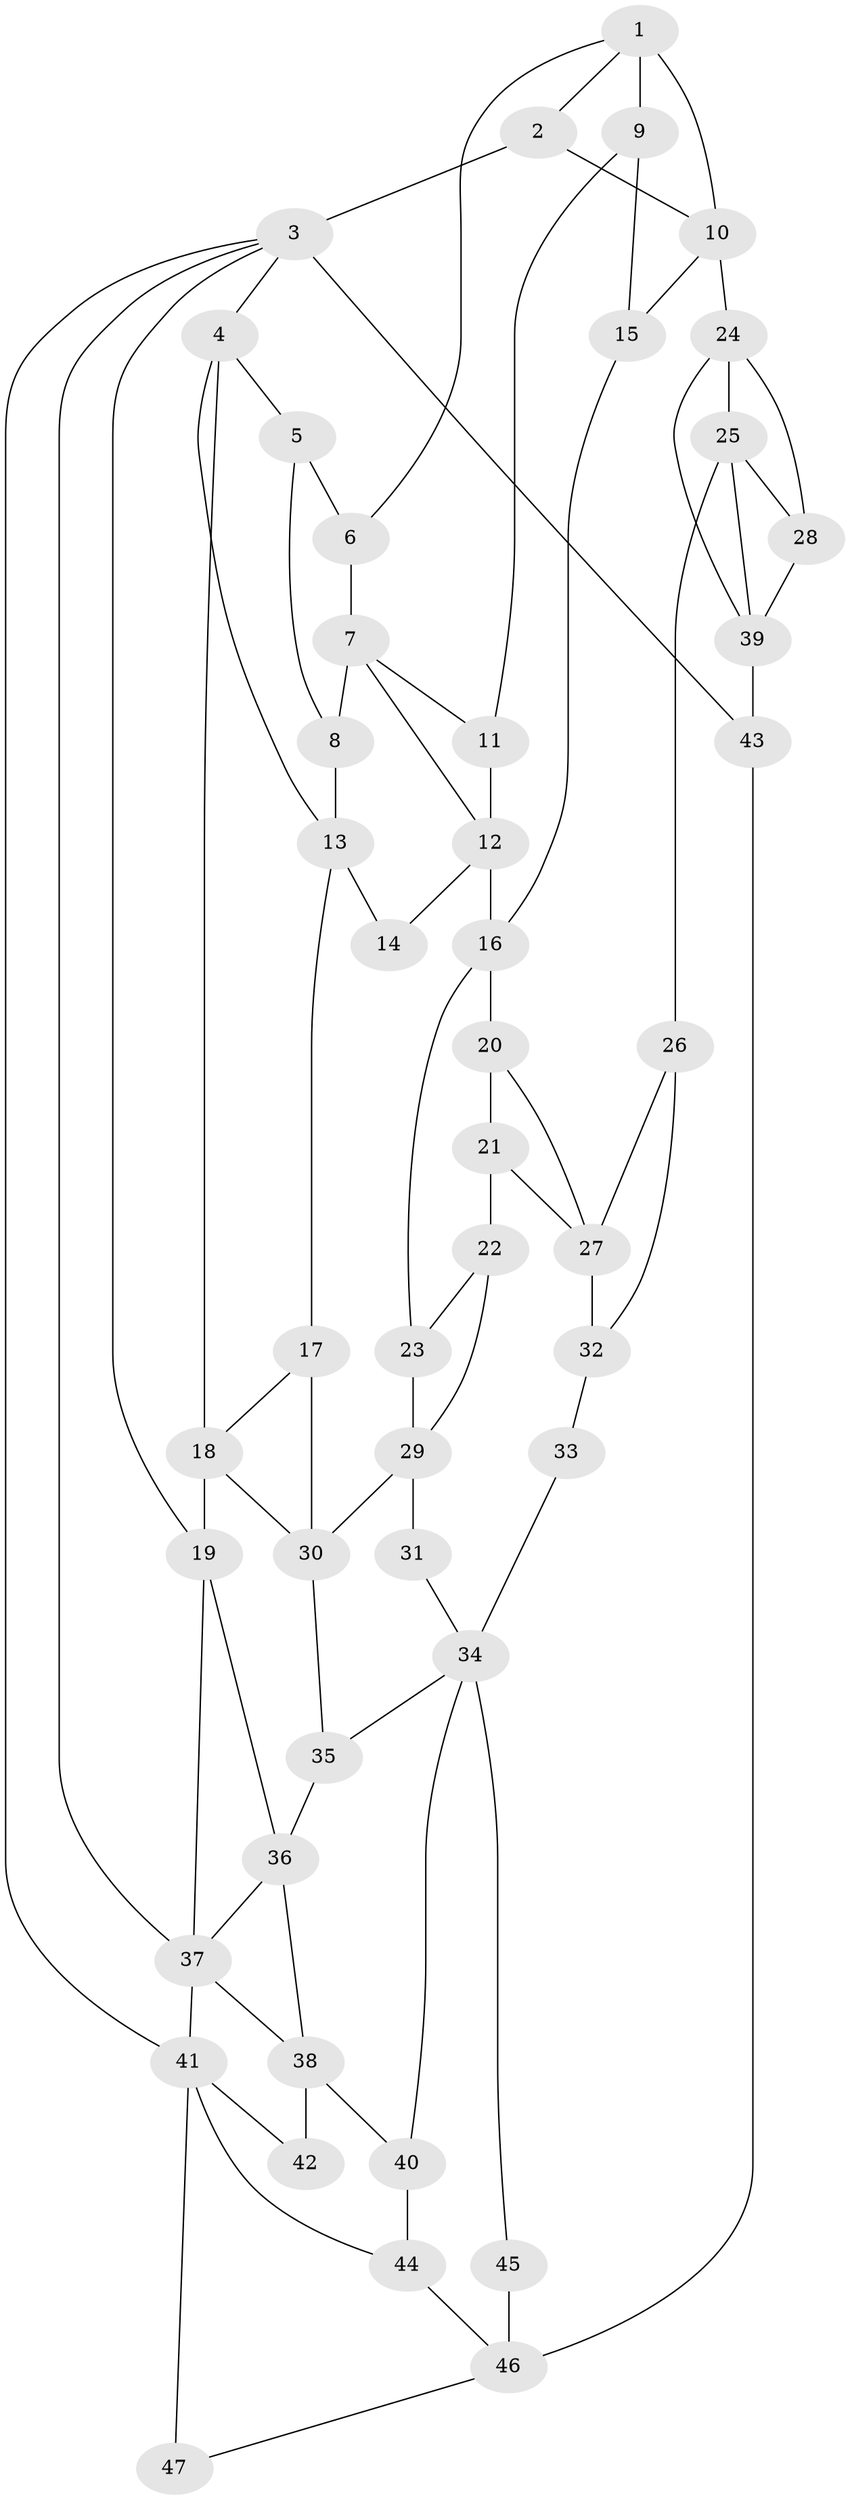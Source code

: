 // original degree distribution, {3: 0.017241379310344827, 6: 0.19827586206896552, 5: 0.5689655172413793, 4: 0.21551724137931033}
// Generated by graph-tools (version 1.1) at 2025/54/03/04/25 22:54:31]
// undirected, 47 vertices, 81 edges
graph export_dot {
  node [color=gray90,style=filled];
  1;
  2;
  3;
  4;
  5;
  6;
  7;
  8;
  9;
  10;
  11;
  12;
  13;
  14;
  15;
  16;
  17;
  18;
  19;
  20;
  21;
  22;
  23;
  24;
  25;
  26;
  27;
  28;
  29;
  30;
  31;
  32;
  33;
  34;
  35;
  36;
  37;
  38;
  39;
  40;
  41;
  42;
  43;
  44;
  45;
  46;
  47;
  1 -- 2 [weight=1.0];
  1 -- 6 [weight=1.0];
  1 -- 9 [weight=2.0];
  1 -- 10 [weight=1.0];
  2 -- 3 [weight=2.0];
  2 -- 10 [weight=1.0];
  3 -- 4 [weight=1.0];
  3 -- 19 [weight=1.0];
  3 -- 37 [weight=1.0];
  3 -- 41 [weight=1.0];
  3 -- 43 [weight=2.0];
  4 -- 5 [weight=1.0];
  4 -- 13 [weight=1.0];
  4 -- 18 [weight=2.0];
  5 -- 6 [weight=1.0];
  5 -- 8 [weight=2.0];
  6 -- 7 [weight=1.0];
  7 -- 8 [weight=2.0];
  7 -- 11 [weight=1.0];
  7 -- 12 [weight=1.0];
  8 -- 13 [weight=2.0];
  9 -- 11 [weight=1.0];
  9 -- 15 [weight=1.0];
  10 -- 15 [weight=1.0];
  10 -- 24 [weight=2.0];
  11 -- 12 [weight=1.0];
  12 -- 14 [weight=2.0];
  12 -- 16 [weight=2.0];
  13 -- 14 [weight=1.0];
  13 -- 17 [weight=1.0];
  15 -- 16 [weight=1.0];
  16 -- 20 [weight=1.0];
  16 -- 23 [weight=1.0];
  17 -- 18 [weight=1.0];
  17 -- 30 [weight=2.0];
  18 -- 19 [weight=2.0];
  18 -- 30 [weight=1.0];
  19 -- 36 [weight=1.0];
  19 -- 37 [weight=1.0];
  20 -- 21 [weight=1.0];
  20 -- 27 [weight=1.0];
  21 -- 22 [weight=1.0];
  21 -- 27 [weight=1.0];
  22 -- 23 [weight=1.0];
  22 -- 29 [weight=1.0];
  23 -- 29 [weight=1.0];
  24 -- 25 [weight=1.0];
  24 -- 28 [weight=2.0];
  24 -- 39 [weight=1.0];
  25 -- 26 [weight=2.0];
  25 -- 28 [weight=2.0];
  25 -- 39 [weight=1.0];
  26 -- 27 [weight=1.0];
  26 -- 32 [weight=1.0];
  27 -- 32 [weight=3.0];
  28 -- 39 [weight=2.0];
  29 -- 30 [weight=2.0];
  29 -- 31 [weight=2.0];
  30 -- 35 [weight=1.0];
  31 -- 34 [weight=1.0];
  32 -- 33 [weight=2.0];
  33 -- 34 [weight=2.0];
  34 -- 35 [weight=1.0];
  34 -- 40 [weight=1.0];
  34 -- 45 [weight=1.0];
  35 -- 36 [weight=1.0];
  36 -- 37 [weight=1.0];
  36 -- 38 [weight=1.0];
  37 -- 38 [weight=1.0];
  37 -- 41 [weight=1.0];
  38 -- 40 [weight=2.0];
  38 -- 42 [weight=2.0];
  39 -- 43 [weight=2.0];
  40 -- 44 [weight=2.0];
  41 -- 42 [weight=1.0];
  41 -- 44 [weight=1.0];
  41 -- 47 [weight=2.0];
  43 -- 46 [weight=2.0];
  44 -- 46 [weight=1.0];
  45 -- 46 [weight=2.0];
  46 -- 47 [weight=1.0];
}
